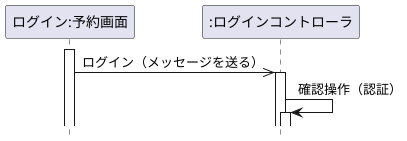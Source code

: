 @startuml
hide footbox
participant "ログイン:予約画面" as boundary
participant ":ログインコントローラ" as control
activate boundary
 boundary->> control:ログイン（メッセージを送る）
activate control
control -> control:確認操作（認証）
activate control
@enduml